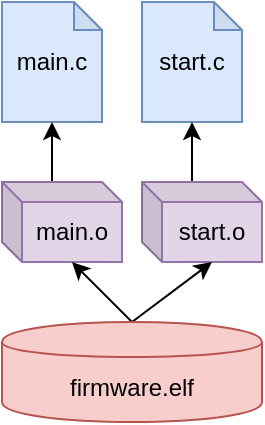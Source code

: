 <mxfile version="13.4.5" type="device"><diagram id="g_UitSgfv9ijNSbWZmcX" name="Page-1"><mxGraphModel dx="812" dy="541" grid="1" gridSize="10" guides="1" tooltips="1" connect="1" arrows="1" fold="1" page="1" pageScale="1" pageWidth="700" pageHeight="700" math="0" shadow="0"><root><mxCell id="0"/><mxCell id="1" parent="0"/><mxCell id="frzyF9mv1ZfYweMojIpN-2" value="main.c" style="shape=note;whiteSpace=wrap;html=1;backgroundOutline=1;darkOpacity=0.05;size=14;fillColor=#dae8fc;strokeColor=#6c8ebf;" vertex="1" parent="1"><mxGeometry x="110" y="60" width="50" height="60" as="geometry"/></mxCell><mxCell id="frzyF9mv1ZfYweMojIpN-3" value="start.c" style="shape=note;whiteSpace=wrap;html=1;backgroundOutline=1;darkOpacity=0.05;size=14;fillColor=#dae8fc;strokeColor=#6c8ebf;" vertex="1" parent="1"><mxGeometry x="180" y="60" width="50" height="60" as="geometry"/></mxCell><mxCell id="frzyF9mv1ZfYweMojIpN-11" style="edgeStyle=none;rounded=0;orthogonalLoop=1;jettySize=auto;html=1;exitX=0;exitY=0;exitDx=25;exitDy=0;exitPerimeter=0;entryX=0.5;entryY=1;entryDx=0;entryDy=0;entryPerimeter=0;" edge="1" parent="1" source="frzyF9mv1ZfYweMojIpN-5" target="frzyF9mv1ZfYweMojIpN-2"><mxGeometry relative="1" as="geometry"/></mxCell><mxCell id="frzyF9mv1ZfYweMojIpN-5" value="main.o" style="shape=cube;whiteSpace=wrap;html=1;boundedLbl=1;backgroundOutline=1;darkOpacity=0.05;darkOpacity2=0.1;size=10;fillColor=#e1d5e7;strokeColor=#9673a6;" vertex="1" parent="1"><mxGeometry x="110" y="150" width="60" height="40" as="geometry"/></mxCell><mxCell id="frzyF9mv1ZfYweMojIpN-10" style="edgeStyle=none;rounded=0;orthogonalLoop=1;jettySize=auto;html=1;exitX=0;exitY=0;exitDx=25;exitDy=0;exitPerimeter=0;entryX=0.5;entryY=1;entryDx=0;entryDy=0;entryPerimeter=0;" edge="1" parent="1" source="frzyF9mv1ZfYweMojIpN-6" target="frzyF9mv1ZfYweMojIpN-3"><mxGeometry relative="1" as="geometry"/></mxCell><mxCell id="frzyF9mv1ZfYweMojIpN-6" value="start.o" style="shape=cube;whiteSpace=wrap;html=1;boundedLbl=1;backgroundOutline=1;darkOpacity=0.05;darkOpacity2=0.1;size=10;fillColor=#e1d5e7;strokeColor=#9673a6;" vertex="1" parent="1"><mxGeometry x="180" y="150" width="60" height="40" as="geometry"/></mxCell><mxCell id="frzyF9mv1ZfYweMojIpN-8" style="edgeStyle=none;rounded=0;orthogonalLoop=1;jettySize=auto;html=1;exitX=0.5;exitY=0;exitDx=0;exitDy=0;entryX=0;entryY=0;entryDx=35;entryDy=40;entryPerimeter=0;" edge="1" parent="1" source="frzyF9mv1ZfYweMojIpN-7" target="frzyF9mv1ZfYweMojIpN-5"><mxGeometry relative="1" as="geometry"/></mxCell><mxCell id="frzyF9mv1ZfYweMojIpN-9" style="edgeStyle=none;rounded=0;orthogonalLoop=1;jettySize=auto;html=1;exitX=0.5;exitY=0;exitDx=0;exitDy=0;entryX=0;entryY=0;entryDx=35;entryDy=40;entryPerimeter=0;" edge="1" parent="1" source="frzyF9mv1ZfYweMojIpN-7" target="frzyF9mv1ZfYweMojIpN-6"><mxGeometry relative="1" as="geometry"/></mxCell><mxCell id="frzyF9mv1ZfYweMojIpN-7" value="firmware.elf" style="shape=cylinder;whiteSpace=wrap;html=1;boundedLbl=1;backgroundOutline=1;fillColor=#f8cecc;strokeColor=#b85450;" vertex="1" parent="1"><mxGeometry x="110" y="220" width="130" height="50" as="geometry"/></mxCell></root></mxGraphModel></diagram></mxfile>